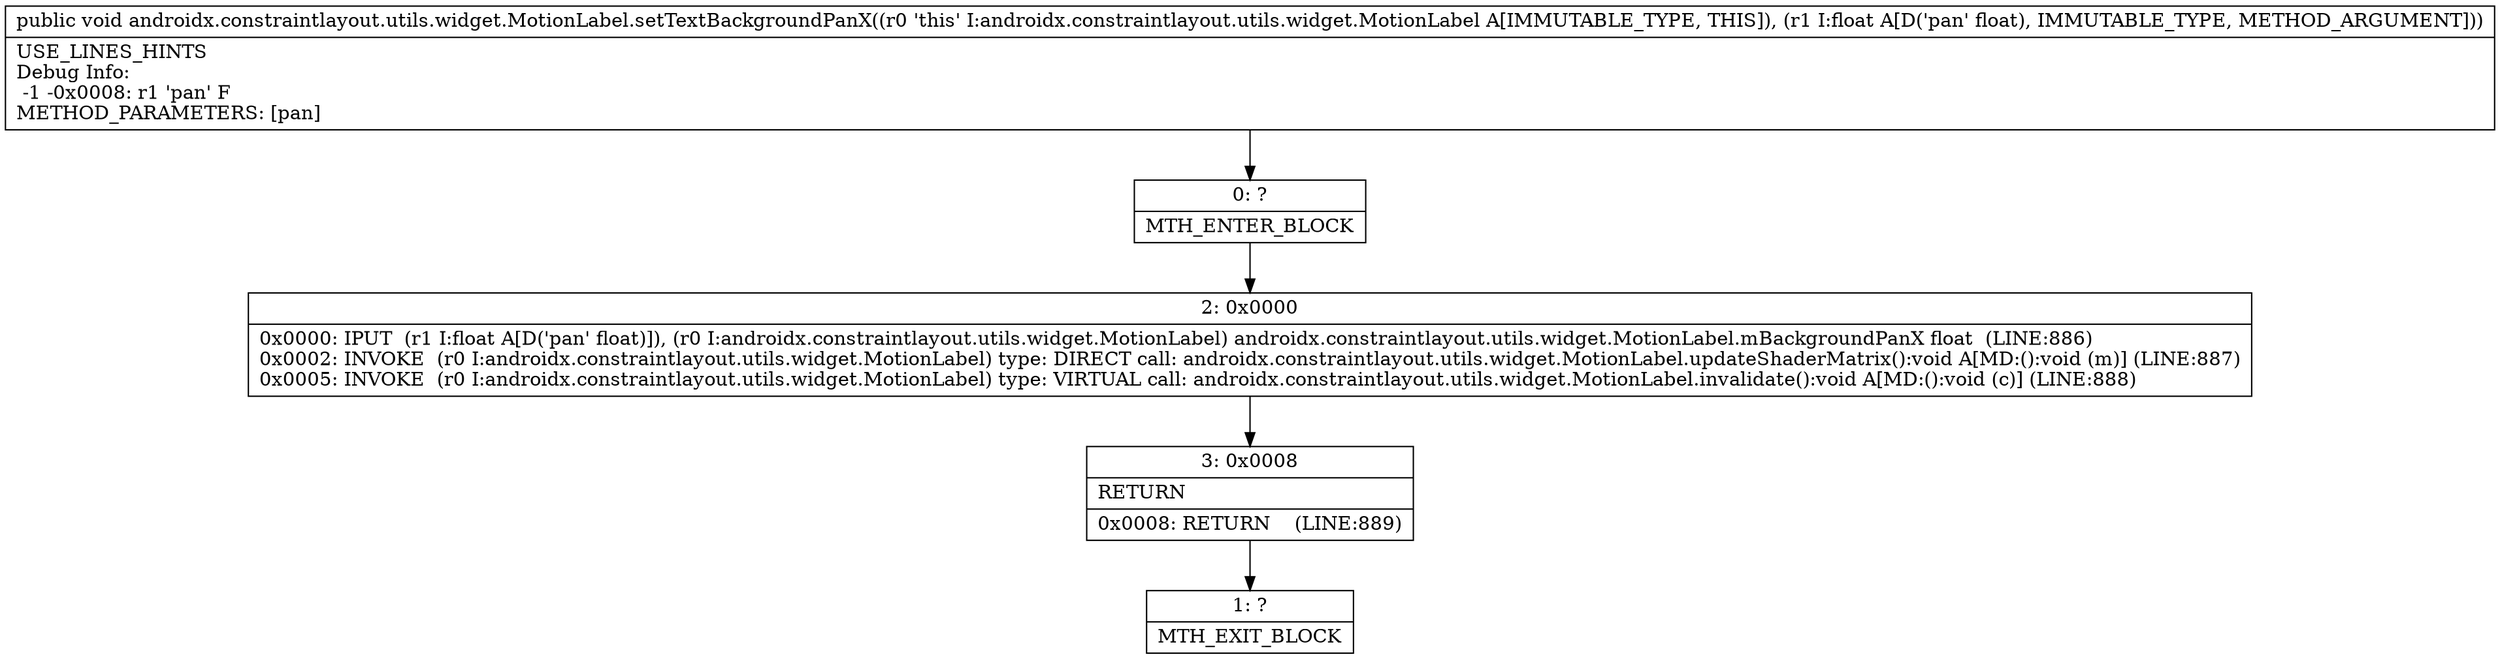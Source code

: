 digraph "CFG forandroidx.constraintlayout.utils.widget.MotionLabel.setTextBackgroundPanX(F)V" {
Node_0 [shape=record,label="{0\:\ ?|MTH_ENTER_BLOCK\l}"];
Node_2 [shape=record,label="{2\:\ 0x0000|0x0000: IPUT  (r1 I:float A[D('pan' float)]), (r0 I:androidx.constraintlayout.utils.widget.MotionLabel) androidx.constraintlayout.utils.widget.MotionLabel.mBackgroundPanX float  (LINE:886)\l0x0002: INVOKE  (r0 I:androidx.constraintlayout.utils.widget.MotionLabel) type: DIRECT call: androidx.constraintlayout.utils.widget.MotionLabel.updateShaderMatrix():void A[MD:():void (m)] (LINE:887)\l0x0005: INVOKE  (r0 I:androidx.constraintlayout.utils.widget.MotionLabel) type: VIRTUAL call: androidx.constraintlayout.utils.widget.MotionLabel.invalidate():void A[MD:():void (c)] (LINE:888)\l}"];
Node_3 [shape=record,label="{3\:\ 0x0008|RETURN\l|0x0008: RETURN    (LINE:889)\l}"];
Node_1 [shape=record,label="{1\:\ ?|MTH_EXIT_BLOCK\l}"];
MethodNode[shape=record,label="{public void androidx.constraintlayout.utils.widget.MotionLabel.setTextBackgroundPanX((r0 'this' I:androidx.constraintlayout.utils.widget.MotionLabel A[IMMUTABLE_TYPE, THIS]), (r1 I:float A[D('pan' float), IMMUTABLE_TYPE, METHOD_ARGUMENT]))  | USE_LINES_HINTS\lDebug Info:\l  \-1 \-0x0008: r1 'pan' F\lMETHOD_PARAMETERS: [pan]\l}"];
MethodNode -> Node_0;Node_0 -> Node_2;
Node_2 -> Node_3;
Node_3 -> Node_1;
}

